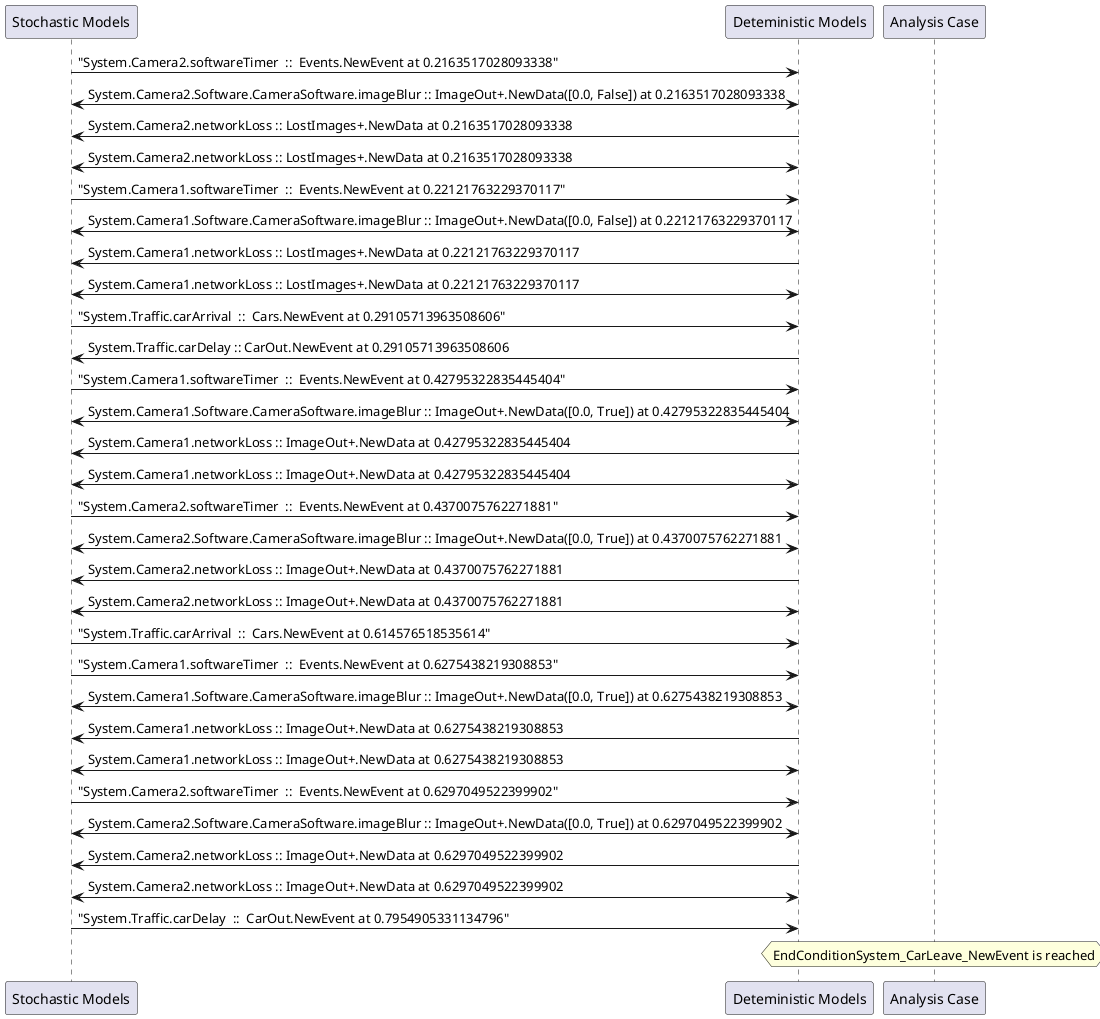 
	@startuml
	participant "Stochastic Models" as stochmodel
	participant "Deteministic Models" as detmodel
	participant "Analysis Case" as analysis
	{29699_stop} stochmodel -> detmodel : "System.Camera2.softwareTimer  ::  Events.NewEvent at 0.2163517028093338"
detmodel <-> stochmodel : System.Camera2.Software.CameraSoftware.imageBlur :: ImageOut+.NewData([0.0, False]) at 0.2163517028093338
detmodel -> stochmodel : System.Camera2.networkLoss :: LostImages+.NewData at 0.2163517028093338
detmodel <-> stochmodel : System.Camera2.networkLoss :: LostImages+.NewData at 0.2163517028093338
{29684_stop} stochmodel -> detmodel : "System.Camera1.softwareTimer  ::  Events.NewEvent at 0.22121763229370117"
detmodel <-> stochmodel : System.Camera1.Software.CameraSoftware.imageBlur :: ImageOut+.NewData([0.0, False]) at 0.22121763229370117
detmodel -> stochmodel : System.Camera1.networkLoss :: LostImages+.NewData at 0.22121763229370117
detmodel <-> stochmodel : System.Camera1.networkLoss :: LostImages+.NewData at 0.22121763229370117
{29714_stop} stochmodel -> detmodel : "System.Traffic.carArrival  ::  Cars.NewEvent at 0.29105713963508606"
{29724_start} detmodel -> stochmodel : System.Traffic.carDelay :: CarOut.NewEvent at 0.29105713963508606
{29685_stop} stochmodel -> detmodel : "System.Camera1.softwareTimer  ::  Events.NewEvent at 0.42795322835445404"
detmodel <-> stochmodel : System.Camera1.Software.CameraSoftware.imageBlur :: ImageOut+.NewData([0.0, True]) at 0.42795322835445404
detmodel -> stochmodel : System.Camera1.networkLoss :: ImageOut+.NewData at 0.42795322835445404
detmodel <-> stochmodel : System.Camera1.networkLoss :: ImageOut+.NewData at 0.42795322835445404
{29700_stop} stochmodel -> detmodel : "System.Camera2.softwareTimer  ::  Events.NewEvent at 0.4370075762271881"
detmodel <-> stochmodel : System.Camera2.Software.CameraSoftware.imageBlur :: ImageOut+.NewData([0.0, True]) at 0.4370075762271881
detmodel -> stochmodel : System.Camera2.networkLoss :: ImageOut+.NewData at 0.4370075762271881
detmodel <-> stochmodel : System.Camera2.networkLoss :: ImageOut+.NewData at 0.4370075762271881
{29715_stop} stochmodel -> detmodel : "System.Traffic.carArrival  ::  Cars.NewEvent at 0.614576518535614"
{29686_stop} stochmodel -> detmodel : "System.Camera1.softwareTimer  ::  Events.NewEvent at 0.6275438219308853"
detmodel <-> stochmodel : System.Camera1.Software.CameraSoftware.imageBlur :: ImageOut+.NewData([0.0, True]) at 0.6275438219308853
detmodel -> stochmodel : System.Camera1.networkLoss :: ImageOut+.NewData at 0.6275438219308853
detmodel <-> stochmodel : System.Camera1.networkLoss :: ImageOut+.NewData at 0.6275438219308853
{29701_stop} stochmodel -> detmodel : "System.Camera2.softwareTimer  ::  Events.NewEvent at 0.6297049522399902"
detmodel <-> stochmodel : System.Camera2.Software.CameraSoftware.imageBlur :: ImageOut+.NewData([0.0, True]) at 0.6297049522399902
detmodel -> stochmodel : System.Camera2.networkLoss :: ImageOut+.NewData at 0.6297049522399902
detmodel <-> stochmodel : System.Camera2.networkLoss :: ImageOut+.NewData at 0.6297049522399902
{29724_stop} stochmodel -> detmodel : "System.Traffic.carDelay  ::  CarOut.NewEvent at 0.7954905331134796"
{29724_start} <-> {29724_stop} : delay
hnote over analysis 
EndConditionSystem_CarLeave_NewEvent is reached
endnote
@enduml